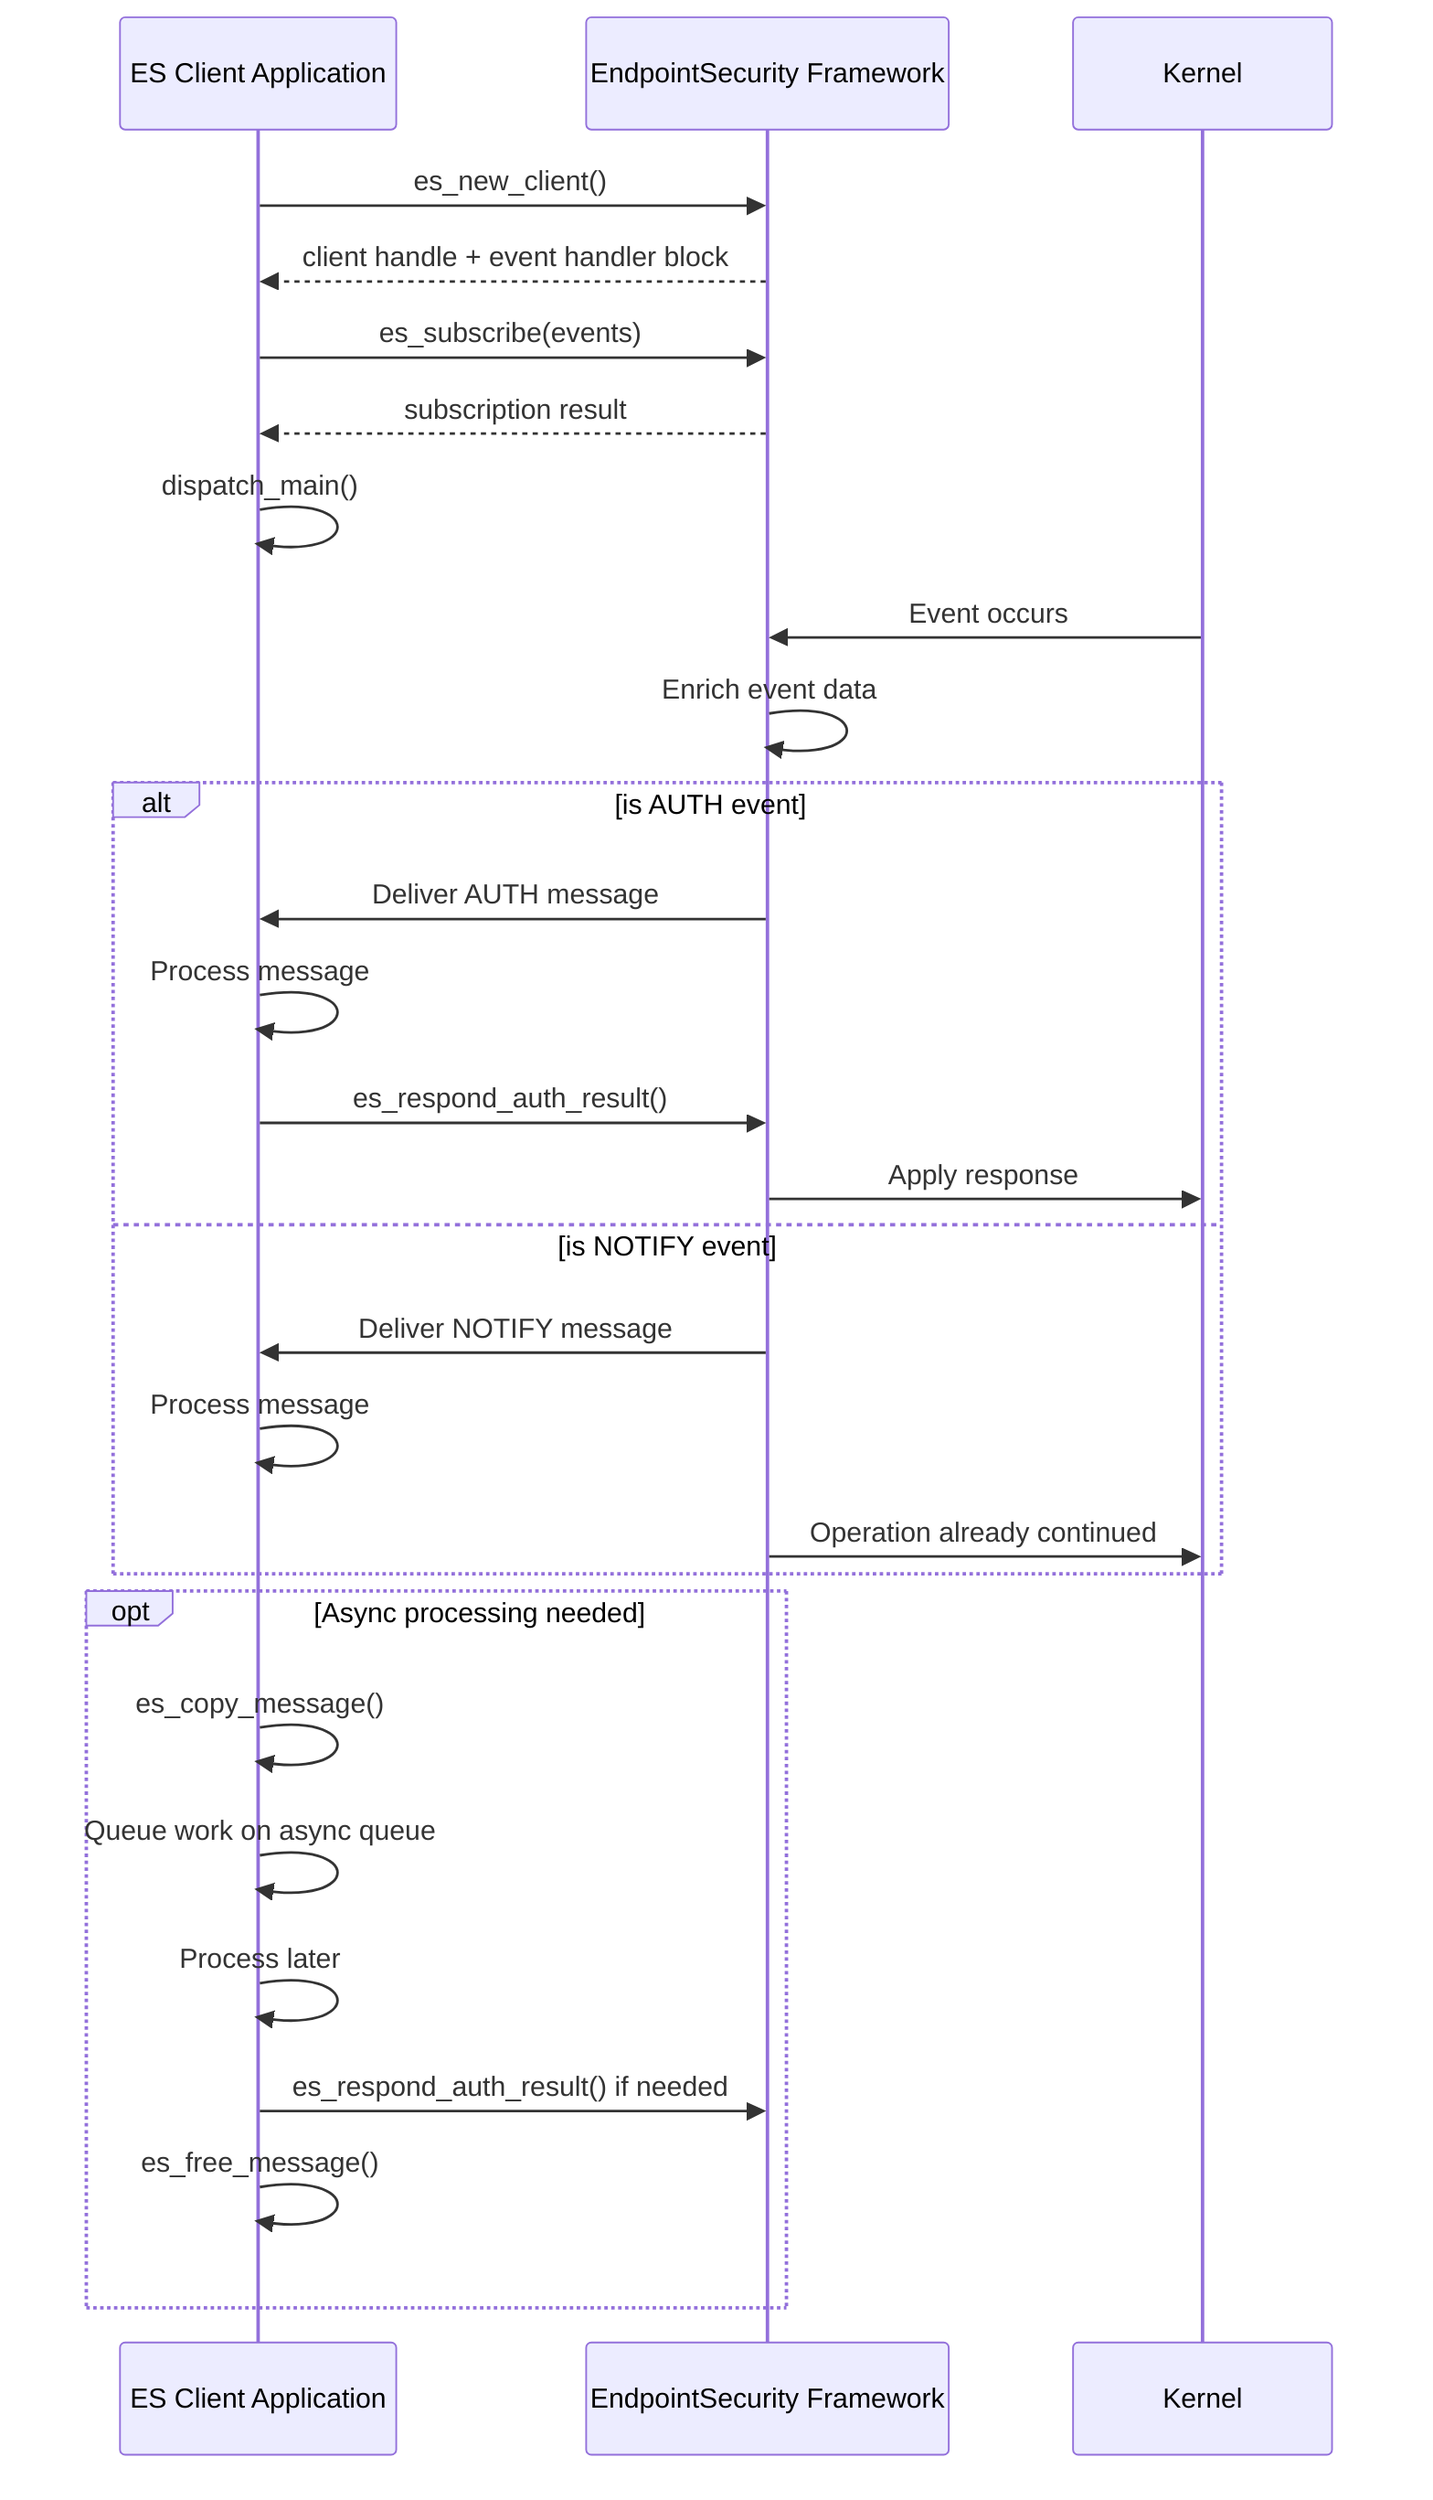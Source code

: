sequenceDiagram
    participant App as ES Client Application
    participant ES as EndpointSecurity Framework
    participant K as Kernel
    
    App->>ES: es_new_client()
    ES-->>App: client handle + event handler block
    App->>ES: es_subscribe(events)
    ES-->>App: subscription result
    
    App->>App: dispatch_main()
    
    K->>ES: Event occurs
    ES->>ES: Enrich event data
    
    alt is AUTH event
        ES->>App: Deliver AUTH message
        App->>App: Process message
        App->>ES: es_respond_auth_result()
        ES->>K: Apply response
    else is NOTIFY event
        ES->>App: Deliver NOTIFY message
        App->>App: Process message
        ES->>K: Operation already continued
    end
    
    opt Async processing needed
        App->>App: es_copy_message()
        App->>App: Queue work on async queue
        App->>App: Process later
        App->>ES: es_respond_auth_result() if needed
        App->>App: es_free_message()
    end